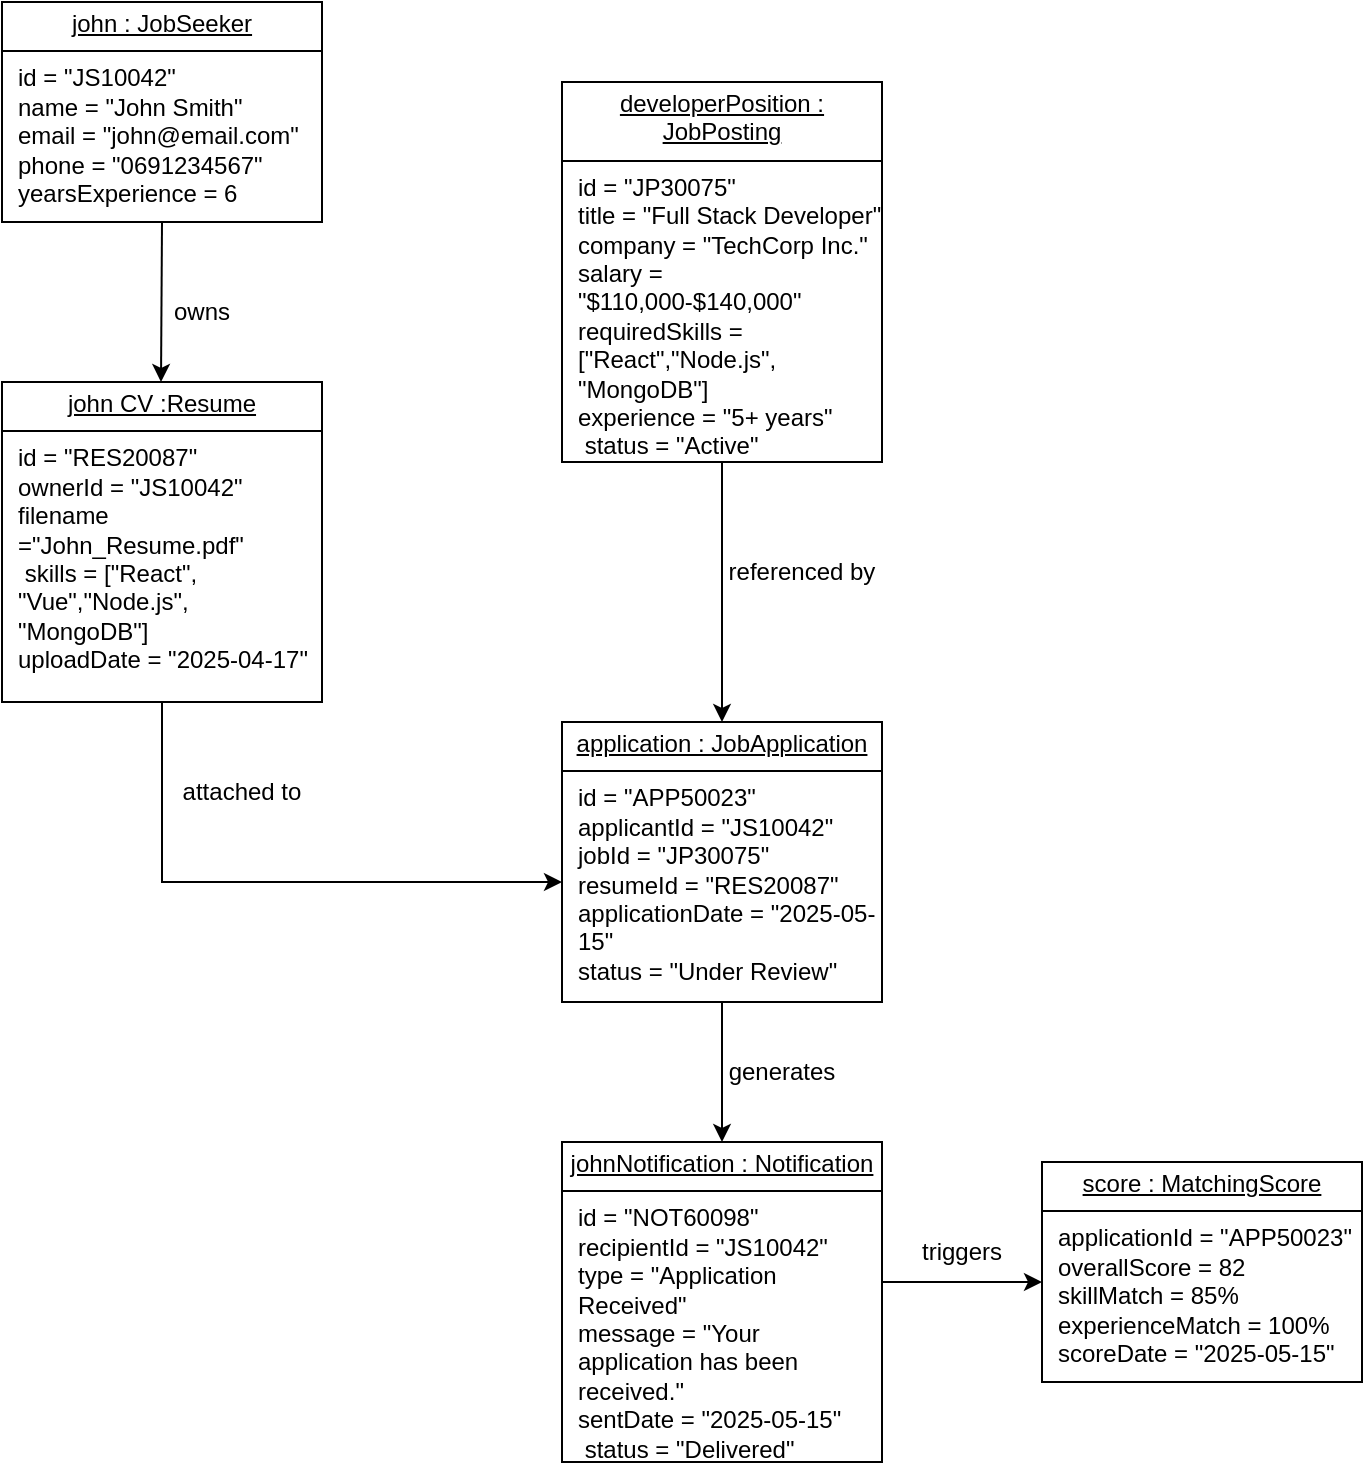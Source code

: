 <mxfile version="26.2.2">
  <diagram name="Page-1" id="bbKtx4Abrpkm36VvkQ-q">
    <mxGraphModel dx="858" dy="521" grid="1" gridSize="10" guides="1" tooltips="1" connect="1" arrows="1" fold="1" page="1" pageScale="1" pageWidth="850" pageHeight="1100" math="0" shadow="0">
      <root>
        <mxCell id="0" />
        <mxCell id="1" parent="0" />
        <mxCell id="ptBzBA4rBnSeOUj6sOwQ-18" value="&lt;p style=&quot;margin:0px;margin-top:4px;text-align:center;text-decoration:underline;&quot;&gt;john : JobSeeker&lt;/p&gt;&lt;hr size=&quot;1&quot; style=&quot;border-style:solid;&quot;&gt;&lt;p style=&quot;margin:0px;margin-left:8px;&quot;&gt;id = &quot;JS10042&quot;&lt;/p&gt;&lt;p style=&quot;margin:0px;margin-left:8px;&quot;&gt;name = &quot;John Smith&quot;&lt;/p&gt;&lt;p style=&quot;margin:0px;margin-left:8px;&quot;&gt;email = &quot;john@email.com&quot;&lt;/p&gt;&lt;p style=&quot;margin:0px;margin-left:8px;&quot;&gt;phone = &quot;0691234567&quot;&lt;/p&gt;&lt;p style=&quot;margin:0px;margin-left:8px;&quot;&gt;yearsExperience = 6&lt;span style=&quot;background-color: transparent; color: light-dark(rgb(0, 0, 0), rgb(255, 255, 255));&quot;&gt;&amp;nbsp;&lt;/span&gt;&lt;/p&gt;" style="verticalAlign=top;align=left;overflow=fill;html=1;whiteSpace=wrap;" vertex="1" parent="1">
          <mxGeometry x="40" y="40" width="160" height="110" as="geometry" />
        </mxCell>
        <mxCell id="ptBzBA4rBnSeOUj6sOwQ-19" value="" style="endArrow=classic;html=1;rounded=0;exitX=0.5;exitY=1;exitDx=0;exitDy=0;" edge="1" parent="1" source="ptBzBA4rBnSeOUj6sOwQ-18">
          <mxGeometry width="50" height="50" relative="1" as="geometry">
            <mxPoint x="119.58" y="160" as="sourcePoint" />
            <mxPoint x="119.5" y="230" as="targetPoint" />
          </mxGeometry>
        </mxCell>
        <mxCell id="ptBzBA4rBnSeOUj6sOwQ-20" value="&lt;p style=&quot;margin:0px;margin-top:4px;text-align:center;text-decoration:underline;&quot;&gt;john CV :Resume       &lt;/p&gt;&lt;hr size=&quot;1&quot; style=&quot;border-style:solid;&quot;&gt;&lt;p style=&quot;margin:0px;margin-left:8px;&quot;&gt; id = &quot;RES20087&quot;&lt;/p&gt;&lt;p style=&quot;margin:0px;margin-left:8px;&quot;&gt;&lt;span style=&quot;background-color: transparent; color: light-dark(rgb(0, 0, 0), rgb(255, 255, 255));&quot;&gt;ownerId = &quot;JS10042&quot;&lt;/span&gt;&lt;/p&gt;&lt;p style=&quot;margin:0px;margin-left:8px;&quot;&gt;&lt;span style=&quot;background-color: transparent; color: light-dark(rgb(0, 0, 0), rgb(255, 255, 255));&quot;&gt;filename =&quot;John_Resume.pdf&quot;&lt;/span&gt;&lt;span style=&quot;background-color: transparent; color: light-dark(rgb(0, 0, 0), rgb(255, 255, 255));&quot;&gt;&amp;nbsp;&lt;/span&gt;&lt;/p&gt;&lt;p style=&quot;margin:0px;margin-left:8px;&quot;&gt;&amp;nbsp;skills = [&quot;React&quot;, &quot;Vue&quot;,&quot;Node.js&quot;, &quot;MongoDB&quot;] &lt;span style=&quot;background-color: transparent; color: light-dark(rgb(0, 0, 0), rgb(255, 255, 255));&quot;&gt;&lt;/span&gt;&lt;/p&gt;&lt;p style=&quot;margin:0px;margin-left:8px;&quot;&gt;uploadDate = &quot;2025-04-17&quot;&lt;/p&gt;" style="verticalAlign=top;align=left;overflow=fill;html=1;whiteSpace=wrap;" vertex="1" parent="1">
          <mxGeometry x="40" y="230" width="160" height="160" as="geometry" />
        </mxCell>
        <mxCell id="ptBzBA4rBnSeOUj6sOwQ-21" value="owns" style="text;html=1;align=center;verticalAlign=middle;whiteSpace=wrap;rounded=0;" vertex="1" parent="1">
          <mxGeometry x="110" y="180" width="60" height="30" as="geometry" />
        </mxCell>
        <mxCell id="ptBzBA4rBnSeOUj6sOwQ-22" value="" style="endArrow=classic;html=1;rounded=0;exitX=0.5;exitY=1;exitDx=0;exitDy=0;" edge="1" parent="1" source="ptBzBA4rBnSeOUj6sOwQ-20">
          <mxGeometry width="50" height="50" relative="1" as="geometry">
            <mxPoint x="310" y="390" as="sourcePoint" />
            <mxPoint x="320" y="480" as="targetPoint" />
            <Array as="points">
              <mxPoint x="120" y="480" />
            </Array>
          </mxGeometry>
        </mxCell>
        <mxCell id="ptBzBA4rBnSeOUj6sOwQ-23" value="attached to" style="text;html=1;align=center;verticalAlign=middle;whiteSpace=wrap;rounded=0;" vertex="1" parent="1">
          <mxGeometry x="120" y="420" width="80" height="30" as="geometry" />
        </mxCell>
        <mxCell id="ptBzBA4rBnSeOUj6sOwQ-24" value="&lt;p style=&quot;margin:0px;margin-top:4px;text-align:center;text-decoration:underline;&quot;&gt;application : JobApplication       &lt;/p&gt;&lt;hr size=&quot;1&quot; style=&quot;border-style:solid;&quot;&gt;&lt;p style=&quot;margin:0px;margin-left:8px;&quot;&gt;id = &quot;APP50023&quot;&lt;/p&gt;&lt;p style=&quot;margin:0px;margin-left:8px;&quot;&gt;applicantId = &quot;JS10042&quot;&lt;/p&gt;&lt;p style=&quot;margin:0px;margin-left:8px;&quot;&gt;jobId = &quot;JP30075&quot;&lt;/p&gt;&lt;p style=&quot;margin:0px;margin-left:8px;&quot;&gt;resumeId = &quot;RES20087&quot;&lt;/p&gt;&lt;p style=&quot;margin:0px;margin-left:8px;&quot;&gt;applicationDate = &quot;2025-05-15&quot;&lt;/p&gt;&lt;p style=&quot;margin:0px;margin-left:8px;&quot;&gt;status = &quot;Under Review&quot;&amp;nbsp;&lt;/p&gt;" style="verticalAlign=top;align=left;overflow=fill;html=1;whiteSpace=wrap;" vertex="1" parent="1">
          <mxGeometry x="320" y="400" width="160" height="140" as="geometry" />
        </mxCell>
        <mxCell id="ptBzBA4rBnSeOUj6sOwQ-25" value="&lt;p style=&quot;margin:0px;margin-top:4px;text-align:center;text-decoration:underline;&quot;&gt;developerPosition : JobPosting&lt;/p&gt;&lt;hr size=&quot;1&quot; style=&quot;border-style:solid;&quot;&gt;&lt;p style=&quot;margin:0px;margin-left:8px;&quot;&gt;id = &quot;JP30075&quot;&lt;/p&gt;&lt;p style=&quot;margin:0px;margin-left:8px;&quot;&gt;title = &quot;Full Stack Developer&quot;&lt;/p&gt;&lt;p style=&quot;margin:0px;margin-left:8px;&quot;&gt;company = &quot;TechCorp Inc.&quot;&lt;/p&gt;&lt;p style=&quot;margin:0px;margin-left:8px;&quot;&gt;salary = &quot;$110,000-$140,000&quot;&lt;/p&gt;&lt;p style=&quot;margin:0px;margin-left:8px;&quot;&gt;requiredSkills = [&quot;React&quot;,&quot;Node.js&quot;, &quot;MongoDB&quot;] &lt;/p&gt;&lt;p style=&quot;margin:0px;margin-left:8px;&quot;&gt;experience = &quot;5+ years&quot;&lt;/p&gt;&lt;p style=&quot;margin:0px;margin-left:8px;&quot;&gt;&amp;nbsp;status = &quot;Active&quot;&lt;/p&gt;" style="verticalAlign=top;align=left;overflow=fill;html=1;whiteSpace=wrap;" vertex="1" parent="1">
          <mxGeometry x="320" y="80" width="160" height="190" as="geometry" />
        </mxCell>
        <mxCell id="ptBzBA4rBnSeOUj6sOwQ-26" value="" style="endArrow=classic;html=1;rounded=0;exitX=0.5;exitY=1;exitDx=0;exitDy=0;entryX=0.5;entryY=0;entryDx=0;entryDy=0;" edge="1" parent="1" source="ptBzBA4rBnSeOUj6sOwQ-25" target="ptBzBA4rBnSeOUj6sOwQ-24">
          <mxGeometry width="50" height="50" relative="1" as="geometry">
            <mxPoint x="400" y="330" as="sourcePoint" />
            <mxPoint x="450" y="280" as="targetPoint" />
          </mxGeometry>
        </mxCell>
        <mxCell id="ptBzBA4rBnSeOUj6sOwQ-27" value="referenced by" style="text;html=1;align=center;verticalAlign=middle;whiteSpace=wrap;rounded=0;" vertex="1" parent="1">
          <mxGeometry x="400" y="310" width="80" height="30" as="geometry" />
        </mxCell>
        <mxCell id="ptBzBA4rBnSeOUj6sOwQ-28" value="" style="endArrow=classic;html=1;rounded=0;exitX=0.5;exitY=1;exitDx=0;exitDy=0;" edge="1" parent="1" source="ptBzBA4rBnSeOUj6sOwQ-24">
          <mxGeometry width="50" height="50" relative="1" as="geometry">
            <mxPoint x="460" y="580" as="sourcePoint" />
            <mxPoint x="400" y="610" as="targetPoint" />
          </mxGeometry>
        </mxCell>
        <mxCell id="ptBzBA4rBnSeOUj6sOwQ-30" value="&lt;p style=&quot;margin:0px;margin-top:4px;text-align:center;text-decoration:underline;&quot;&gt;johnNotification : Notification&lt;/p&gt;&lt;hr size=&quot;1&quot; style=&quot;border-style:solid;&quot;&gt;&lt;p style=&quot;margin:0px;margin-left:8px;&quot;&gt;id = &quot;NOT60098&quot;&lt;/p&gt;&lt;p style=&quot;margin:0px;margin-left:8px;&quot;&gt;recipientId = &quot;JS10042&quot;&lt;/p&gt;&lt;p style=&quot;margin:0px;margin-left:8px;&quot;&gt;type = &quot;Application Received&quot;&lt;/p&gt;&lt;p style=&quot;margin:0px;margin-left:8px;&quot;&gt;message = &quot;Your application&amp;nbsp;has been received.&quot;&lt;/p&gt;&lt;p style=&quot;margin:0px;margin-left:8px;&quot;&gt;sentDate = &quot;2025-05-15&quot;&lt;/p&gt;&lt;p style=&quot;margin:0px;margin-left:8px;&quot;&gt;&amp;nbsp;status = &quot;Delivered&quot;&lt;/p&gt;" style="verticalAlign=top;align=left;overflow=fill;html=1;whiteSpace=wrap;" vertex="1" parent="1">
          <mxGeometry x="320" y="610" width="160" height="160" as="geometry" />
        </mxCell>
        <mxCell id="ptBzBA4rBnSeOUj6sOwQ-31" value="" style="endArrow=classic;html=1;rounded=0;" edge="1" parent="1">
          <mxGeometry width="50" height="50" relative="1" as="geometry">
            <mxPoint x="480" y="680" as="sourcePoint" />
            <mxPoint x="560" y="680" as="targetPoint" />
          </mxGeometry>
        </mxCell>
        <mxCell id="ptBzBA4rBnSeOUj6sOwQ-32" value="&lt;p style=&quot;margin:0px;margin-top:4px;text-align:center;text-decoration:underline;&quot;&gt;score : MatchingScore&lt;/p&gt;&lt;hr size=&quot;1&quot; style=&quot;border-style:solid;&quot;&gt;&lt;p style=&quot;margin:0px;margin-left:8px;&quot;&gt;applicationId = &quot;APP50023&quot;&lt;/p&gt;&lt;p style=&quot;margin:0px;margin-left:8px;&quot;&gt;overallScore = 82&lt;/p&gt;&lt;p style=&quot;margin:0px;margin-left:8px;&quot;&gt;skillMatch = 85%&amp;nbsp;&lt;/p&gt;&lt;p style=&quot;margin:0px;margin-left:8px;&quot;&gt;experienceMatch = 100%&lt;/p&gt;&lt;p style=&quot;margin:0px;margin-left:8px;&quot;&gt;scoreDate = &quot;2025-05-15&quot; &amp;nbsp;&lt;/p&gt;" style="verticalAlign=top;align=left;overflow=fill;html=1;whiteSpace=wrap;" vertex="1" parent="1">
          <mxGeometry x="560" y="620" width="160" height="110" as="geometry" />
        </mxCell>
        <mxCell id="ptBzBA4rBnSeOUj6sOwQ-33" value="generates" style="text;html=1;align=center;verticalAlign=middle;whiteSpace=wrap;rounded=0;" vertex="1" parent="1">
          <mxGeometry x="400" y="560" width="60" height="30" as="geometry" />
        </mxCell>
        <mxCell id="ptBzBA4rBnSeOUj6sOwQ-34" value="triggers" style="text;html=1;align=center;verticalAlign=middle;whiteSpace=wrap;rounded=0;" vertex="1" parent="1">
          <mxGeometry x="490" y="650" width="60" height="30" as="geometry" />
        </mxCell>
      </root>
    </mxGraphModel>
  </diagram>
</mxfile>
